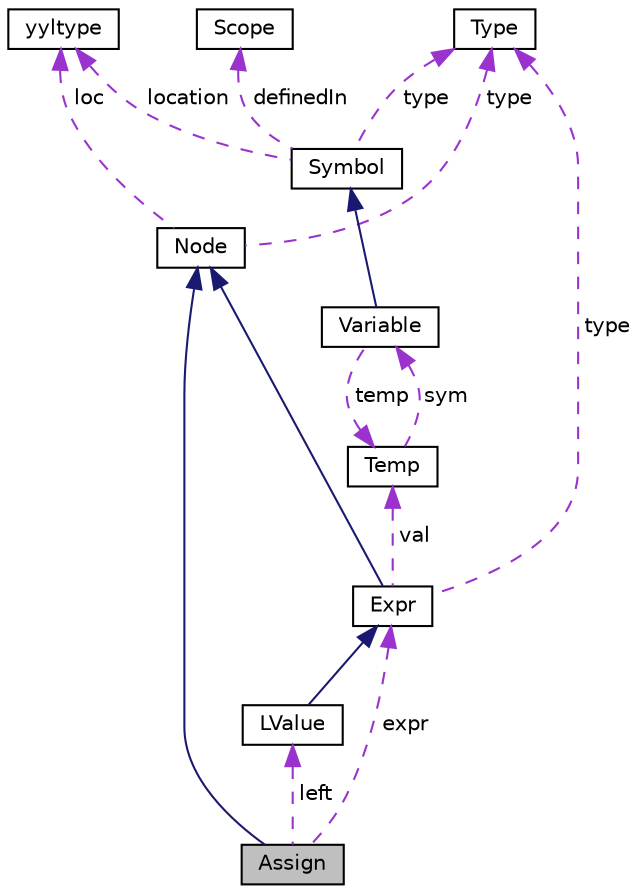 digraph "Assign"
{
 // LATEX_PDF_SIZE
  edge [fontname="Helvetica",fontsize="10",labelfontname="Helvetica",labelfontsize="10"];
  node [fontname="Helvetica",fontsize="10",shape=record];
  Node1 [label="Assign",height=0.2,width=0.4,color="black", fillcolor="grey75", style="filled", fontcolor="black",tooltip="assign node"];
  Node2 -> Node1 [dir="back",color="midnightblue",fontsize="10",style="solid",fontname="Helvetica"];
  Node2 [label="Node",height=0.2,width=0.4,color="black", fillcolor="white", style="filled",URL="$classNode.html",tooltip="basic node defination"];
  Node3 -> Node2 [dir="back",color="darkorchid3",fontsize="10",style="dashed",label=" loc" ,fontname="Helvetica"];
  Node3 [label="yyltype",height=0.2,width=0.4,color="black", fillcolor="white", style="filled",URL="$structyyltype.html",tooltip="store location information"];
  Node4 -> Node2 [dir="back",color="darkorchid3",fontsize="10",style="dashed",label=" type" ,fontname="Helvetica"];
  Node4 [label="Type",height=0.2,width=0.4,color="black", fillcolor="white", style="filled",URL="$classType.html",tooltip=" "];
  Node5 -> Node1 [dir="back",color="darkorchid3",fontsize="10",style="dashed",label=" expr" ,fontname="Helvetica"];
  Node5 [label="Expr",height=0.2,width=0.4,color="black", fillcolor="white", style="filled",URL="$classExpr.html",tooltip="expression node(interface)"];
  Node2 -> Node5 [dir="back",color="midnightblue",fontsize="10",style="solid",fontname="Helvetica"];
  Node6 -> Node5 [dir="back",color="darkorchid3",fontsize="10",style="dashed",label=" val" ,fontname="Helvetica"];
  Node6 [label="Temp",height=0.2,width=0.4,color="black", fillcolor="white", style="filled",URL="$classTemp.html",tooltip=" "];
  Node7 -> Node6 [dir="back",color="darkorchid3",fontsize="10",style="dashed",label=" sym" ,fontname="Helvetica"];
  Node7 [label="Variable",height=0.2,width=0.4,color="black", fillcolor="white", style="filled",URL="$classVariable.html",tooltip=" "];
  Node8 -> Node7 [dir="back",color="midnightblue",fontsize="10",style="solid",fontname="Helvetica"];
  Node8 [label="Symbol",height=0.2,width=0.4,color="black", fillcolor="white", style="filled",URL="$classSymbol.html",tooltip=" "];
  Node3 -> Node8 [dir="back",color="darkorchid3",fontsize="10",style="dashed",label=" location" ,fontname="Helvetica"];
  Node4 -> Node8 [dir="back",color="darkorchid3",fontsize="10",style="dashed",label=" type" ,fontname="Helvetica"];
  Node9 -> Node8 [dir="back",color="darkorchid3",fontsize="10",style="dashed",label=" definedIn" ,fontname="Helvetica"];
  Node9 [label="Scope",height=0.2,width=0.4,color="black", fillcolor="white", style="filled",URL="$classScope.html",tooltip="scope interface"];
  Node6 -> Node7 [dir="back",color="darkorchid3",fontsize="10",style="dashed",label=" temp" ,fontname="Helvetica"];
  Node4 -> Node5 [dir="back",color="darkorchid3",fontsize="10",style="dashed",label=" type" ,fontname="Helvetica"];
  Node10 -> Node1 [dir="back",color="darkorchid3",fontsize="10",style="dashed",label=" left" ,fontname="Helvetica"];
  Node10 [label="LValue",height=0.2,width=0.4,color="black", fillcolor="white", style="filled",URL="$classLValue.html",tooltip="left value node(interface)"];
  Node5 -> Node10 [dir="back",color="midnightblue",fontsize="10",style="solid",fontname="Helvetica"];
}
